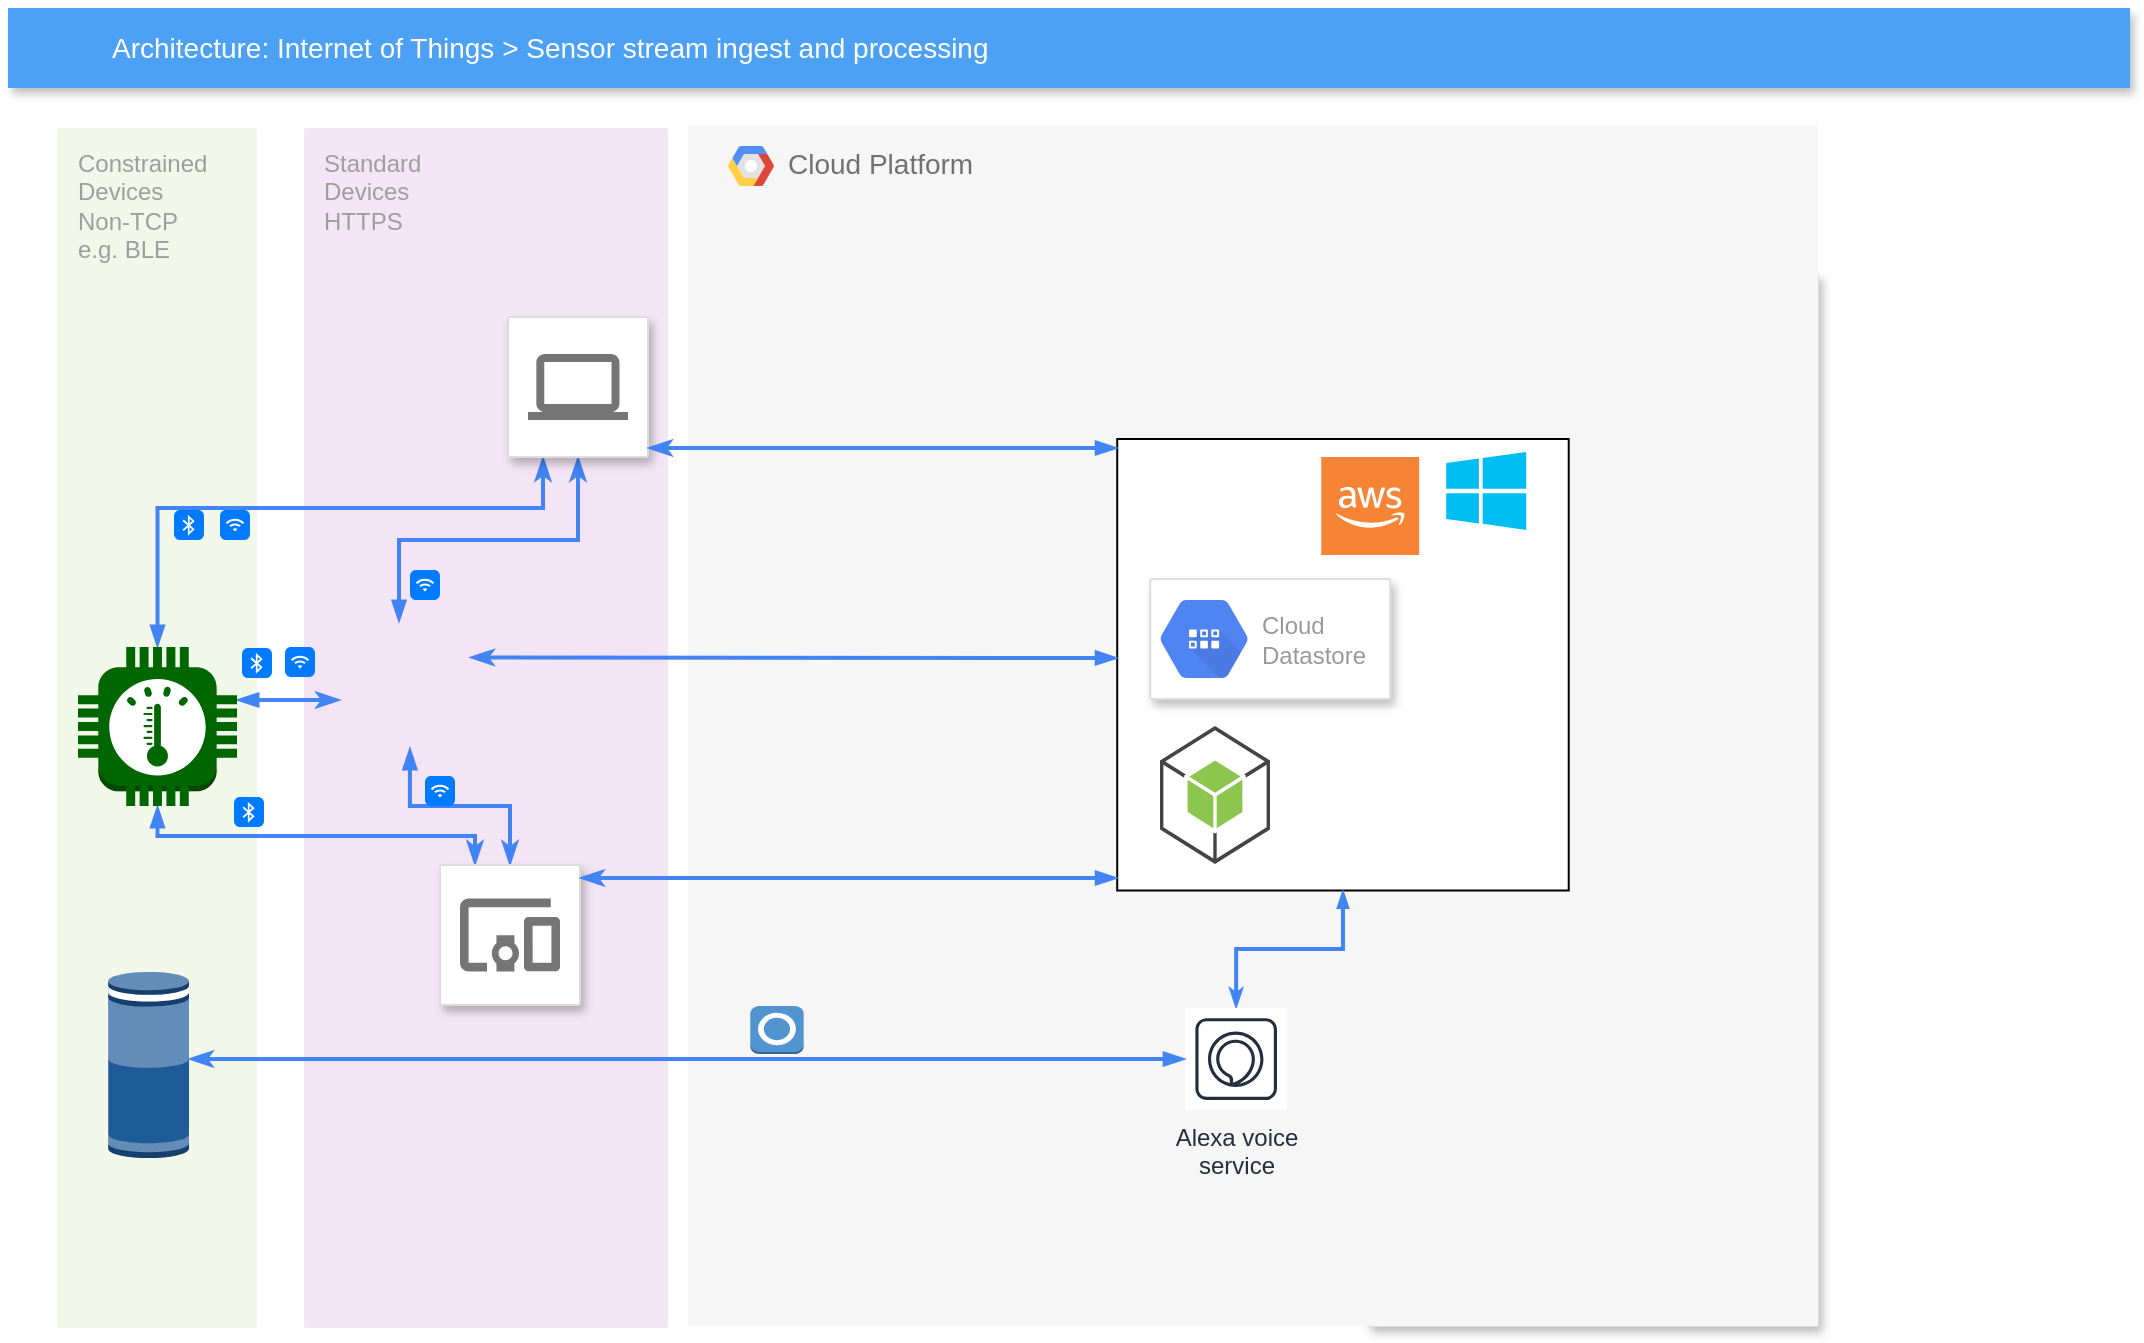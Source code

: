 <mxfile version="11.1.4" type="device"><diagram id="f106602c-feb2-e66a-4537-3a34d633f6aa" name="Page-1"><mxGraphModel dx="1102" dy="535" grid="1" gridSize="10" guides="1" tooltips="1" connect="1" arrows="1" fold="1" page="1" pageScale="1" pageWidth="1169" pageHeight="827" background="#ffffff" math="0" shadow="0"><root><mxCell id="0"/><mxCell id="1" parent="0"/><mxCell id="590" value="Constrained&lt;br&gt;Devices&lt;br&gt;Non-TCP&lt;br&gt;e.g. BLE&lt;br&gt;" style="rounded=1;absoluteArcSize=1;arcSize=2;html=1;strokeColor=none;gradientColor=none;shadow=0;dashed=0;strokeColor=none;fontSize=12;fontColor=#9E9E9E;align=left;verticalAlign=top;spacing=10;spacingTop=-4;fillColor=#F1F8E9;" parent="1" vertex="1"><mxGeometry x="74.5" y="100" width="100" height="600" as="geometry"/></mxCell><mxCell id="591" value="Standard&lt;br&gt;Devices&lt;br&gt;HTTPS&lt;br&gt;" style="rounded=1;absoluteArcSize=1;arcSize=2;html=1;strokeColor=none;gradientColor=none;shadow=0;dashed=0;strokeColor=none;fontSize=12;fontColor=#9E9E9E;align=left;verticalAlign=top;spacing=10;spacingTop=-4;fillColor=#F3E5F5;" parent="1" vertex="1"><mxGeometry x="198" y="100" width="182" height="600" as="geometry"/></mxCell><mxCell id="647" style="edgeStyle=orthogonalEdgeStyle;rounded=0;elbow=vertical;html=1;labelBackgroundColor=none;startFill=1;startSize=4;endArrow=blockThin;endFill=1;endSize=4;jettySize=auto;orthogonalLoop=1;strokeColor=#4284F3;strokeWidth=2;fontSize=12;fontColor=#000000;align=center;dashed=0;" parent="1" source="636" edge="1"><mxGeometry relative="1" as="geometry"><mxPoint x="924.5" y="399" as="targetPoint"/></mxGeometry></mxCell><mxCell id="636" value="Storage" style="rounded=1;absoluteArcSize=1;arcSize=2;html=1;strokeColor=none;gradientColor=none;shadow=0;dashed=0;strokeColor=none;fontSize=12;fontColor=#9E9E9E;align=left;verticalAlign=top;spacing=10;spacingTop=-4;fillColor=#E1F5FE;" parent="1" vertex="1"><mxGeometry x="724.5" y="140" width="140" height="220" as="geometry"/></mxCell><mxCell id="648" style="edgeStyle=orthogonalEdgeStyle;rounded=0;elbow=vertical;html=1;labelBackgroundColor=none;startFill=1;startSize=4;endArrow=blockThin;endFill=1;endSize=4;jettySize=auto;orthogonalLoop=1;strokeColor=#4284F3;strokeWidth=2;fontSize=12;fontColor=#000000;align=center;dashed=0;" parent="1" source="637" edge="1"><mxGeometry relative="1" as="geometry"><mxPoint x="924.5" y="399" as="targetPoint"/></mxGeometry></mxCell><mxCell id="637" value="Analytics" style="rounded=1;absoluteArcSize=1;arcSize=2;html=1;strokeColor=none;gradientColor=none;shadow=0;dashed=0;strokeColor=none;fontSize=12;fontColor=#9E9E9E;align=left;verticalAlign=top;spacing=10;spacingTop=-4;fillColor=#E1F5FE;" parent="1" vertex="1"><mxGeometry x="724.5" y="400" width="140" height="280" as="geometry"/></mxCell><mxCell id="2" value="Architecture: Internet of Things &amp;gt; Sensor stream ingest and processing" style="fillColor=#4DA1F5;strokeColor=none;shadow=1;gradientColor=none;fontSize=14;align=left;spacingLeft=50;fontColor=#ffffff;html=1;" parent="1" vertex="1"><mxGeometry x="50" y="40" width="1061" height="40" as="geometry"/></mxCell><mxCell id="xe0t5duwCN_Xmk-rgGlW-660" style="edgeStyle=elbowEdgeStyle;rounded=0;orthogonalLoop=1;jettySize=auto;elbow=vertical;html=1;entryX=0.5;entryY=0;entryDx=0;entryDy=0;entryPerimeter=0;dashed=0;labelBackgroundColor=none;startArrow=classicThin;startFill=1;endArrow=blockThin;endFill=1;strokeColor=#4284F3;strokeWidth=2;fontSize=12;exitX=0.25;exitY=1;exitDx=0;exitDy=0;" edge="1" parent="1" source="598" target="u5ZuqowVYFqokIJZGFjU-650"><mxGeometry relative="1" as="geometry"><Array as="points"><mxPoint x="230" y="290"/></Array></mxGeometry></mxCell><mxCell id="xe0t5duwCN_Xmk-rgGlW-666" style="edgeStyle=elbowEdgeStyle;rounded=0;orthogonalLoop=1;jettySize=auto;elbow=vertical;html=1;entryX=0.5;entryY=0;entryDx=0;entryDy=0;dashed=0;labelBackgroundColor=none;startArrow=classicThin;startFill=1;endArrow=blockThin;endFill=1;strokeColor=#4284F3;strokeWidth=2;fontSize=12;exitX=0.5;exitY=1;exitDx=0;exitDy=0;" edge="1" parent="1" source="598" target="xe0t5duwCN_Xmk-rgGlW-664"><mxGeometry relative="1" as="geometry"><mxPoint x="301" y="265" as="sourcePoint"/></mxGeometry></mxCell><mxCell id="598" value="" style="strokeColor=#dddddd;fillColor=#ffffff;shadow=1;strokeWidth=1;rounded=1;absoluteArcSize=1;arcSize=2;labelPosition=center;verticalLabelPosition=middle;align=center;verticalAlign=bottom;spacingLeft=0;fontColor=#999999;fontSize=12;whiteSpace=wrap;spacingBottom=2;html=1;" parent="1" vertex="1"><mxGeometry x="300" y="194.5" width="70" height="70" as="geometry"/></mxCell><mxCell id="599" value="" style="dashed=0;connectable=0;html=1;fillColor=#757575;strokeColor=none;shape=mxgraph.gcp2.laptop;part=1;" parent="598" vertex="1"><mxGeometry x="0.5" width="50" height="33" relative="1" as="geometry"><mxPoint x="-25" y="18.5" as="offset"/></mxGeometry></mxCell><mxCell id="xe0t5duwCN_Xmk-rgGlW-661" style="edgeStyle=elbowEdgeStyle;rounded=0;orthogonalLoop=1;jettySize=auto;elbow=vertical;html=1;dashed=0;labelBackgroundColor=none;startArrow=classicThin;startFill=1;endArrow=blockThin;endFill=1;strokeColor=#4284F3;strokeWidth=2;fontSize=12;" edge="1" parent="1" target="u5ZuqowVYFqokIJZGFjU-650"><mxGeometry relative="1" as="geometry"><mxPoint x="216" y="386" as="sourcePoint"/></mxGeometry></mxCell><mxCell id="xe0t5duwCN_Xmk-rgGlW-663" style="edgeStyle=elbowEdgeStyle;rounded=0;orthogonalLoop=1;jettySize=auto;elbow=vertical;html=1;entryX=0.5;entryY=1;entryDx=0;entryDy=0;entryPerimeter=0;dashed=0;labelBackgroundColor=none;startArrow=classicThin;startFill=1;endArrow=blockThin;endFill=1;strokeColor=#4284F3;strokeWidth=2;fontSize=12;exitX=0.25;exitY=0;exitDx=0;exitDy=0;" edge="1" parent="1" source="602" target="u5ZuqowVYFqokIJZGFjU-650"><mxGeometry relative="1" as="geometry"/></mxCell><mxCell id="xe0t5duwCN_Xmk-rgGlW-667" style="edgeStyle=elbowEdgeStyle;rounded=0;orthogonalLoop=1;jettySize=auto;elbow=vertical;html=1;entryX=0.577;entryY=0.887;entryDx=0;entryDy=0;entryPerimeter=0;dashed=0;labelBackgroundColor=none;startArrow=classicThin;startFill=1;endArrow=blockThin;endFill=1;strokeColor=#4284F3;strokeWidth=2;fontSize=12;exitX=0.5;exitY=0;exitDx=0;exitDy=0;" edge="1" parent="1" source="602" target="xe0t5duwCN_Xmk-rgGlW-664"><mxGeometry relative="1" as="geometry"/></mxCell><mxCell id="602" value="&lt;br&gt;" style="strokeColor=#dddddd;fillColor=#ffffff;shadow=1;strokeWidth=1;rounded=1;absoluteArcSize=1;arcSize=2;labelPosition=center;verticalLabelPosition=middle;align=center;verticalAlign=bottom;spacingLeft=0;fontColor=#999999;fontSize=12;whiteSpace=wrap;spacingBottom=2;html=1;" parent="1" vertex="1"><mxGeometry x="266" y="468.5" width="70" height="70" as="geometry"/></mxCell><mxCell id="603" value="" style="dashed=0;connectable=0;html=1;fillColor=#757575;strokeColor=none;shape=mxgraph.gcp2.mobile_devices;part=1;" parent="602" vertex="1"><mxGeometry x="0.5" width="50" height="36.5" relative="1" as="geometry"><mxPoint x="-25" y="16.75" as="offset"/></mxGeometry></mxCell><mxCell id="646" style="edgeStyle=orthogonalEdgeStyle;rounded=0;elbow=vertical;html=1;labelBackgroundColor=none;startFill=1;startSize=4;endArrow=blockThin;endFill=1;endSize=4;jettySize=auto;orthogonalLoop=1;strokeColor=#4284F3;strokeWidth=2;fontSize=12;fontColor=#000000;align=center;dashed=0;" parent="1" target="637" edge="1"><mxGeometry relative="1" as="geometry"><Array as="points"><mxPoint x="609.5" y="489"/><mxPoint x="609.5" y="580"/></Array><mxPoint x="494.5" y="489" as="sourcePoint"/></mxGeometry></mxCell><mxCell id="644" style="edgeStyle=orthogonalEdgeStyle;rounded=0;elbow=vertical;html=1;labelBackgroundColor=none;startFill=1;startSize=4;endArrow=blockThin;endFill=1;endSize=4;jettySize=auto;orthogonalLoop=1;strokeColor=#4284F3;strokeWidth=2;fontSize=12;fontColor=#000000;align=center;dashed=0;" parent="1" target="636" edge="1"><mxGeometry relative="1" as="geometry"><Array as="points"><mxPoint x="694.5" y="353"/><mxPoint x="694.5" y="250"/></Array><mxPoint x="654.5" y="353" as="sourcePoint"/></mxGeometry></mxCell><mxCell id="645" style="edgeStyle=orthogonalEdgeStyle;rounded=0;elbow=vertical;html=1;labelBackgroundColor=none;startFill=1;startSize=4;endArrow=blockThin;endFill=1;endSize=4;jettySize=auto;orthogonalLoop=1;strokeColor=#4284F3;strokeWidth=2;fontSize=12;fontColor=#000000;align=center;dashed=0;" parent="1" target="637" edge="1"><mxGeometry relative="1" as="geometry"><Array as="points"><mxPoint x="694.5" y="353"/><mxPoint x="694.5" y="540"/></Array><mxPoint x="654.5" y="353" as="sourcePoint"/></mxGeometry></mxCell><mxCell id="612" value="" style="strokeColor=#dddddd;fillColor=#ffffff;shadow=1;strokeWidth=1;rounded=1;absoluteArcSize=1;arcSize=2;fontSize=10;fontColor=#9E9E9E;align=center;html=1;" parent="1" vertex="1"><mxGeometry x="730" y="173" width="225" height="526" as="geometry"/></mxCell><mxCell id="613" value="Cloud&#10;Storage" style="dashed=0;connectable=0;html=1;fillColor=#5184F3;strokeColor=none;shape=mxgraph.gcp2.cloud_storage;part=1;labelPosition=right;verticalLabelPosition=middle;align=left;verticalAlign=middle;spacingLeft=5;fontColor=#999999;fontSize=12;" parent="612" vertex="1"><mxGeometry y="0.5" width="44" height="39" relative="1" as="geometry"><mxPoint x="5" y="-19.5" as="offset"/></mxGeometry></mxCell><mxCell id="14" value="Cloud Platform" style="fillColor=#F6F6F6;strokeColor=none;shadow=0;gradientColor=none;fontSize=14;align=left;spacing=10;fontColor=#717171;9E9E9E;verticalAlign=top;spacingTop=-4;fontStyle=0;spacingLeft=40;html=1;" parent="612" vertex="1"><mxGeometry x="-340" y="-74" width="565" height="600" as="geometry"/></mxCell><mxCell id="df3kiXe2XLAcm0M5rGdh-651" value="" style="whiteSpace=wrap;html=1;aspect=fixed;" parent="14" vertex="1"><mxGeometry x="214.61" y="156.5" width="225.754" height="225.754" as="geometry"/></mxCell><mxCell id="15" value="" style="shape=mxgraph.gcp2.google_cloud_platform;fillColor=#F6F6F6;strokeColor=none;shadow=0;gradientColor=none;" parent="14" vertex="1"><mxGeometry width="23" height="20" relative="1" as="geometry"><mxPoint x="20" y="10" as="offset"/></mxGeometry></mxCell><mxCell id="614" value="" style="strokeColor=#dddddd;fillColor=#ffffff;shadow=1;strokeWidth=1;rounded=1;absoluteArcSize=1;arcSize=2;fontSize=10;fontColor=#9E9E9E;align=center;html=1;" parent="14" vertex="1"><mxGeometry x="231.11" y="226.5" width="120" height="60" as="geometry"/></mxCell><mxCell id="615" value="Cloud&#10;Datastore" style="dashed=0;connectable=0;html=1;fillColor=#5184F3;strokeColor=none;shape=mxgraph.gcp2.cloud_datastore;part=1;labelPosition=right;verticalLabelPosition=middle;align=left;verticalAlign=middle;spacingLeft=5;fontColor=#999999;fontSize=12;" parent="614" vertex="1"><mxGeometry y="0.5" width="44" height="39" relative="1" as="geometry"><mxPoint x="5" y="-19.5" as="offset"/></mxGeometry></mxCell><mxCell id="xe0t5duwCN_Xmk-rgGlW-653" style="edgeStyle=elbowEdgeStyle;rounded=0;orthogonalLoop=1;jettySize=auto;elbow=vertical;html=1;dashed=0;labelBackgroundColor=none;startFill=1;startSize=4;endArrow=blockThin;endFill=1;endSize=4;strokeColor=#4284F3;strokeWidth=2;fontSize=12;entryX=0.5;entryY=1;entryDx=0;entryDy=0;startArrow=classicThin;" edge="1" parent="14" source="df3kiXe2XLAcm0M5rGdh-649" target="df3kiXe2XLAcm0M5rGdh-651"><mxGeometry relative="1" as="geometry"><mxPoint x="276.88" y="371" as="targetPoint"/></mxGeometry></mxCell><mxCell id="df3kiXe2XLAcm0M5rGdh-649" value="Alexa voice&#10;service" style="outlineConnect=0;fontColor=#232F3E;gradientColor=none;strokeColor=#232F3E;fillColor=#ffffff;dashed=0;verticalLabelPosition=bottom;verticalAlign=top;align=center;html=1;fontSize=12;fontStyle=0;aspect=fixed;shape=mxgraph.aws4.resourceIcon;resIcon=mxgraph.aws4.alexa_voice_service;" parent="14" vertex="1"><mxGeometry x="248.53" y="441" width="51.114" height="51.114" as="geometry"/></mxCell><mxCell id="df3kiXe2XLAcm0M5rGdh-650" value="" style="outlineConnect=0;dashed=0;verticalLabelPosition=bottom;verticalAlign=top;align=center;html=1;shape=mxgraph.aws3.android;fillColor=#8CC64F;gradientColor=none;" parent="14" vertex="1"><mxGeometry x="236" y="300" width="55" height="69" as="geometry"/></mxCell><mxCell id="df3kiXe2XLAcm0M5rGdh-652" value="" style="shape=image;html=1;verticalAlign=top;verticalLabelPosition=bottom;labelBackgroundColor=#ffffff;imageAspect=0;aspect=fixed;image=https://cdn1.iconfinder.com/data/icons/simple-icons/128/heroku-128-black.png" parent="14" vertex="1"><mxGeometry x="223.61" y="163" width="43.447" height="43.447" as="geometry"/></mxCell><mxCell id="df3kiXe2XLAcm0M5rGdh-654" value="" style="shape=image;html=1;verticalAlign=top;verticalLabelPosition=bottom;labelBackgroundColor=#ffffff;imageAspect=0;aspect=fixed;image=https://cdn3.iconfinder.com/data/icons/logos-and-brands-adobe/512/89_Digital_Ocean-128.png" parent="14" vertex="1"><mxGeometry x="268.11" y="171" width="36.632" height="36.632" as="geometry"/></mxCell><mxCell id="df3kiXe2XLAcm0M5rGdh-655" value="" style="outlineConnect=0;dashed=0;verticalLabelPosition=bottom;verticalAlign=top;align=center;html=1;shape=mxgraph.aws3.cloud_2;fillColor=#F58534;gradientColor=none;" parent="14" vertex="1"><mxGeometry x="316.61" y="165.5" width="49" height="49" as="geometry"/></mxCell><mxCell id="df3kiXe2XLAcm0M5rGdh-656" value="" style="verticalLabelPosition=bottom;html=1;verticalAlign=top;align=center;strokeColor=none;fillColor=#00BEF2;shape=mxgraph.azure.azure_instance;" parent="14" vertex="1"><mxGeometry x="379.11" y="163" width="40" height="39" as="geometry"/></mxCell><mxCell id="xe0t5duwCN_Xmk-rgGlW-677" value="" style="shape=image;html=1;verticalAlign=top;verticalLabelPosition=bottom;labelBackgroundColor=#ffffff;imageAspect=0;aspect=fixed;image=https://cdn1.iconfinder.com/data/icons/material-core/23/https-128.png;fontSize=12;" vertex="1" parent="14"><mxGeometry x="72.219" y="130.5" width="19.575" height="19.575" as="geometry"/></mxCell><mxCell id="xe0t5duwCN_Xmk-rgGlW-678" value="" style="shape=image;html=1;verticalAlign=top;verticalLabelPosition=bottom;labelBackgroundColor=#ffffff;imageAspect=0;aspect=fixed;image=https://cdn1.iconfinder.com/data/icons/material-core/23/https-128.png;fontSize=12;" vertex="1" parent="14"><mxGeometry x="72.352" y="249.5" width="19.575" height="19.575" as="geometry"/></mxCell><mxCell id="xe0t5duwCN_Xmk-rgGlW-679" value="" style="shape=image;html=1;verticalAlign=top;verticalLabelPosition=bottom;labelBackgroundColor=#ffffff;imageAspect=0;aspect=fixed;image=https://cdn1.iconfinder.com/data/icons/material-core/23/https-128.png;fontSize=12;" vertex="1" parent="14"><mxGeometry x="72.261" y="350" width="19.575" height="19.575" as="geometry"/></mxCell><mxCell id="xe0t5duwCN_Xmk-rgGlW-680" value="" style="shape=image;html=1;verticalAlign=top;verticalLabelPosition=bottom;labelBackgroundColor=#ffffff;imageAspect=0;aspect=fixed;image=https://cdn1.iconfinder.com/data/icons/material-core/23/https-128.png;fontSize=12;" vertex="1" parent="14"><mxGeometry x="72.352" y="441" width="19.575" height="19.575" as="geometry"/></mxCell><mxCell id="xe0t5duwCN_Xmk-rgGlW-682" value="" style="outlineConnect=0;dashed=0;verticalLabelPosition=bottom;verticalAlign=top;align=center;html=1;shape=mxgraph.aws3.alexa_skill;fillColor=#5294CF;gradientColor=none;fontSize=12;" vertex="1" parent="14"><mxGeometry x="31.142" y="440" width="26.693" height="24" as="geometry"/></mxCell><mxCell id="xe0t5duwCN_Xmk-rgGlW-685" value="" style="shape=image;html=1;verticalAlign=top;verticalLabelPosition=bottom;labelBackgroundColor=#ffffff;imageAspect=0;aspect=fixed;image=https://cdn1.iconfinder.com/data/icons/material-core/23/https-128.png;fontSize=12;" vertex="1" parent="14"><mxGeometry x="359.655" y="429.5" width="19.575" height="19.575" as="geometry"/></mxCell><mxCell id="xe0t5duwCN_Xmk-rgGlW-686" value="" style="shape=image;html=1;verticalAlign=top;verticalLabelPosition=bottom;labelBackgroundColor=#ffffff;imageAspect=0;aspect=fixed;image=https://cdn0.iconfinder.com/data/icons/google-material-design-3-0/48/ic_http_48px-128.png;fontSize=12;" vertex="1" parent="14"><mxGeometry x="322.984" y="426" width="26.693" height="26.693" as="geometry"/></mxCell><mxCell id="xe0t5duwCN_Xmk-rgGlW-675" value="" style="shape=image;html=1;verticalAlign=top;verticalLabelPosition=bottom;labelBackgroundColor=#ffffff;imageAspect=0;aspect=fixed;image=https://cdn0.iconfinder.com/data/icons/google-material-design-3-0/48/ic_http_48px-128.png;fontSize=12;" vertex="1" parent="14"><mxGeometry x="36" y="343" width="30" height="30" as="geometry"/></mxCell><mxCell id="xe0t5duwCN_Xmk-rgGlW-674" value="" style="shape=image;html=1;verticalAlign=top;verticalLabelPosition=bottom;labelBackgroundColor=#ffffff;imageAspect=0;aspect=fixed;image=https://cdn0.iconfinder.com/data/icons/google-material-design-3-0/48/ic_http_48px-128.png;fontSize=12;" vertex="1" parent="14"><mxGeometry x="36" y="244.5" width="30" height="30" as="geometry"/></mxCell><mxCell id="xe0t5duwCN_Xmk-rgGlW-673" value="" style="shape=image;html=1;verticalAlign=top;verticalLabelPosition=bottom;labelBackgroundColor=#ffffff;imageAspect=0;aspect=fixed;image=https://cdn0.iconfinder.com/data/icons/google-material-design-3-0/48/ic_http_48px-128.png;fontSize=12;" vertex="1" parent="14"><mxGeometry x="31" y="123" width="30" height="30" as="geometry"/></mxCell><mxCell id="xe0t5duwCN_Xmk-rgGlW-652" style="edgeStyle=elbowEdgeStyle;rounded=0;orthogonalLoop=1;jettySize=auto;elbow=vertical;html=1;dashed=0;labelBackgroundColor=none;startFill=1;endArrow=blockThin;endFill=1;strokeColor=#4284F3;strokeWidth=2;fontSize=12;startArrow=classicThin;" edge="1" parent="1" source="u5ZuqowVYFqokIJZGFjU-649" target="df3kiXe2XLAcm0M5rGdh-649"><mxGeometry relative="1" as="geometry"/></mxCell><mxCell id="u5ZuqowVYFqokIJZGFjU-649" value="" style="outlineConnect=0;dashed=0;verticalLabelPosition=bottom;verticalAlign=top;align=center;html=1;shape=mxgraph.aws3.echo;fillColor=#205B99;gradientColor=none;" parent="1" vertex="1"><mxGeometry x="100" y="522" width="40.5" height="93" as="geometry"/></mxCell><mxCell id="u5ZuqowVYFqokIJZGFjU-650" value="" style="outlineConnect=0;dashed=0;verticalLabelPosition=bottom;verticalAlign=top;align=center;html=1;shape=mxgraph.aws3.thermostat;fillColor=#006600;gradientColor=none;" parent="1" vertex="1"><mxGeometry x="85" y="359.5" width="79.5" height="79.5" as="geometry"/></mxCell><mxCell id="xe0t5duwCN_Xmk-rgGlW-656" style="edgeStyle=elbowEdgeStyle;rounded=0;orthogonalLoop=1;jettySize=auto;elbow=vertical;html=1;dashed=0;labelBackgroundColor=none;startArrow=classicThin;startFill=1;endArrow=blockThin;endFill=1;strokeColor=#4284F3;strokeWidth=2;fontSize=12;" edge="1" parent="1" source="598" target="df3kiXe2XLAcm0M5rGdh-651"><mxGeometry relative="1" as="geometry"/></mxCell><mxCell id="xe0t5duwCN_Xmk-rgGlW-657" style="edgeStyle=elbowEdgeStyle;rounded=0;orthogonalLoop=1;jettySize=auto;elbow=vertical;html=1;dashed=0;labelBackgroundColor=none;startArrow=classicThin;startFill=1;endArrow=blockThin;endFill=1;strokeColor=#4284F3;strokeWidth=2;fontSize=12;exitX=1;exitY=0.25;exitDx=0;exitDy=0;" edge="1" parent="1" source="xe0t5duwCN_Xmk-rgGlW-664" target="df3kiXe2XLAcm0M5rGdh-651"><mxGeometry relative="1" as="geometry"><mxPoint x="286" y="390" as="sourcePoint"/></mxGeometry></mxCell><mxCell id="xe0t5duwCN_Xmk-rgGlW-658" style="edgeStyle=elbowEdgeStyle;rounded=0;orthogonalLoop=1;jettySize=auto;elbow=vertical;html=1;dashed=0;labelBackgroundColor=none;startArrow=classicThin;startFill=1;endArrow=blockThin;endFill=1;strokeColor=#4284F3;strokeWidth=2;fontSize=12;" edge="1" parent="1" source="602" target="df3kiXe2XLAcm0M5rGdh-651"><mxGeometry relative="1" as="geometry"/></mxCell><mxCell id="xe0t5duwCN_Xmk-rgGlW-664" value="" style="shape=image;html=1;verticalAlign=top;verticalLabelPosition=bottom;labelBackgroundColor=#ffffff;imageAspect=0;aspect=fixed;image=https://cdn0.iconfinder.com/data/icons/flat-round-system/512/raspberry-128.png;fontSize=12;" vertex="1" parent="1"><mxGeometry x="210" y="347" width="71" height="71" as="geometry"/></mxCell><mxCell id="xe0t5duwCN_Xmk-rgGlW-668" value="" style="html=1;strokeWidth=1;shadow=0;dashed=0;shape=mxgraph.ios7.misc.bluetooth;fillColor=#007AFF;strokeColor=none;buttonText=;strokeColor2=#222222;fontColor=#222222;fontSize=8;verticalLabelPosition=bottom;verticalAlign=top;align=center;" vertex="1" parent="1"><mxGeometry x="133" y="291" width="15" height="15" as="geometry"/></mxCell><mxCell id="xe0t5duwCN_Xmk-rgGlW-669" value="" style="html=1;strokeWidth=1;shadow=0;dashed=0;shape=mxgraph.ios7.misc.bluetooth;fillColor=#007AFF;strokeColor=none;buttonText=;strokeColor2=#222222;fontColor=#222222;fontSize=8;verticalLabelPosition=bottom;verticalAlign=top;align=center;" vertex="1" parent="1"><mxGeometry x="167" y="360" width="15" height="15" as="geometry"/></mxCell><mxCell id="xe0t5duwCN_Xmk-rgGlW-670" value="" style="html=1;strokeWidth=1;shadow=0;dashed=0;shape=mxgraph.ios7.misc.bluetooth;fillColor=#007AFF;strokeColor=none;buttonText=;strokeColor2=#222222;fontColor=#222222;fontSize=8;verticalLabelPosition=bottom;verticalAlign=top;align=center;" vertex="1" parent="1"><mxGeometry x="163" y="434.5" width="15" height="15" as="geometry"/></mxCell><mxCell id="xe0t5duwCN_Xmk-rgGlW-671" value="" style="html=1;strokeWidth=1;shadow=0;dashed=0;shape=mxgraph.ios7.misc.wifi;fillColor=#007AFF;strokeColor=none;buttonText=;strokeColor2=#222222;fontColor=#222222;fontSize=8;verticalLabelPosition=bottom;verticalAlign=top;align=center;" vertex="1" parent="1"><mxGeometry x="156" y="291" width="15" height="15" as="geometry"/></mxCell><mxCell id="xe0t5duwCN_Xmk-rgGlW-672" value="" style="html=1;strokeWidth=1;shadow=0;dashed=0;shape=mxgraph.ios7.misc.wifi;fillColor=#007AFF;strokeColor=none;buttonText=;strokeColor2=#222222;fontColor=#222222;fontSize=8;verticalLabelPosition=bottom;verticalAlign=top;align=center;" vertex="1" parent="1"><mxGeometry x="251" y="321" width="15" height="15" as="geometry"/></mxCell><mxCell id="xe0t5duwCN_Xmk-rgGlW-683" value="" style="html=1;strokeWidth=1;shadow=0;dashed=0;shape=mxgraph.ios7.misc.wifi;fillColor=#007AFF;strokeColor=none;buttonText=;strokeColor2=#222222;fontColor=#222222;fontSize=8;verticalLabelPosition=bottom;verticalAlign=top;align=center;" vertex="1" parent="1"><mxGeometry x="188.5" y="359.5" width="15" height="15" as="geometry"/></mxCell><mxCell id="xe0t5duwCN_Xmk-rgGlW-684" value="" style="html=1;strokeWidth=1;shadow=0;dashed=0;shape=mxgraph.ios7.misc.wifi;fillColor=#007AFF;strokeColor=none;buttonText=;strokeColor2=#222222;fontColor=#222222;fontSize=8;verticalLabelPosition=bottom;verticalAlign=top;align=center;" vertex="1" parent="1"><mxGeometry x="258.5" y="424" width="15" height="15" as="geometry"/></mxCell></root></mxGraphModel></diagram></mxfile>